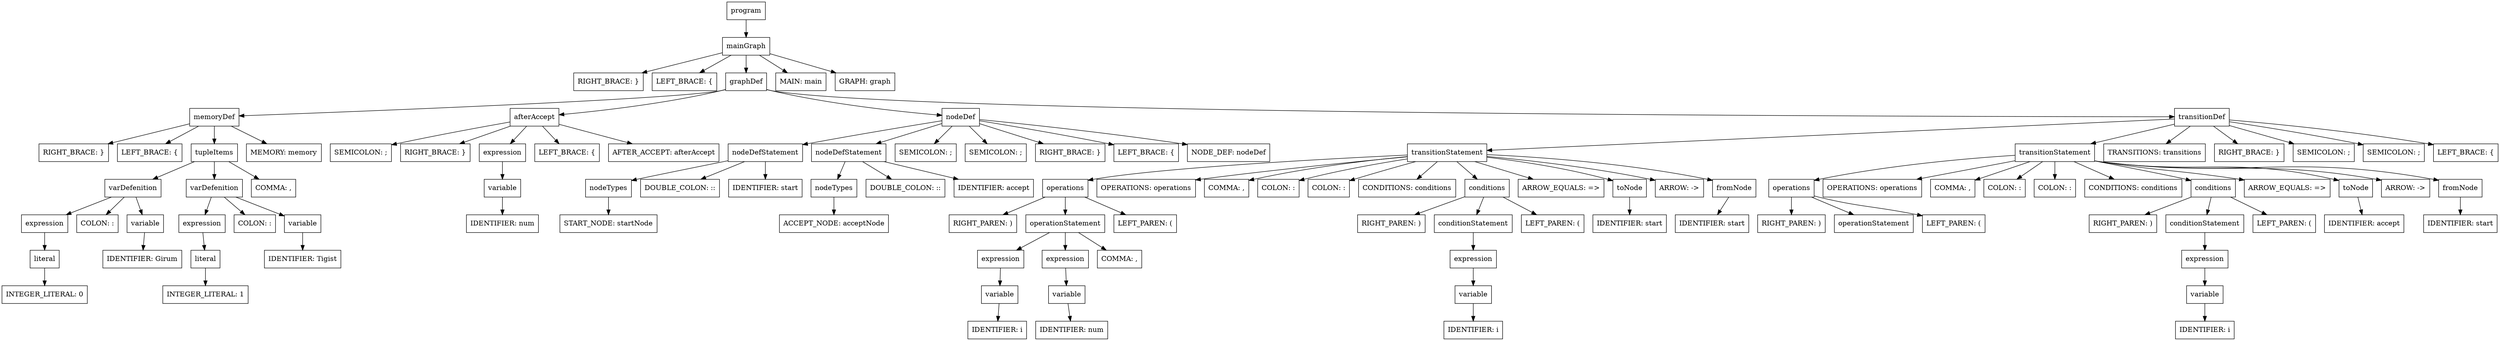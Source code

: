 digraph ParseTree {
    node [shape=box];
    node0 [label="program"];
    node1 [label="mainGraph"];
    node0 -> node1;
    node2 [label="RIGHT_BRACE: }"];
    node1 -> node2;
    node3 [label="LEFT_BRACE: {"];
    node1 -> node3;
    node4 [label="graphDef"];
    node1 -> node4;
    node5 [label="memoryDef"];
    node4 -> node5;
    node6 [label="RIGHT_BRACE: }"];
    node5 -> node6;
    node7 [label="LEFT_BRACE: {"];
    node5 -> node7;
    node8 [label="tupleItems"];
    node5 -> node8;
    node9 [label="varDefenition"];
    node8 -> node9;
    node10 [label="expression"];
    node9 -> node10;
    node11 [label="literal"];
    node10 -> node11;
    node12 [label="INTEGER_LITERAL: 0"];
    node11 -> node12;
    node13 [label="COLON: :"];
    node9 -> node13;
    node14 [label="variable"];
    node9 -> node14;
    node15 [label="IDENTIFIER: Girum"];
    node14 -> node15;
    node16 [label="varDefenition"];
    node8 -> node16;
    node17 [label="expression"];
    node16 -> node17;
    node18 [label="literal"];
    node17 -> node18;
    node19 [label="INTEGER_LITERAL: 1"];
    node18 -> node19;
    node20 [label="COLON: :"];
    node16 -> node20;
    node21 [label="variable"];
    node16 -> node21;
    node22 [label="IDENTIFIER: Tigist"];
    node21 -> node22;
    node23 [label="COMMA: ,"];
    node8 -> node23;
    node24 [label="MEMORY: memory"];
    node5 -> node24;
    node25 [label="afterAccept"];
    node4 -> node25;
    node26 [label="SEMICOLON: ;"];
    node25 -> node26;
    node27 [label="RIGHT_BRACE: }"];
    node25 -> node27;
    node28 [label="expression"];
    node25 -> node28;
    node29 [label="variable"];
    node28 -> node29;
    node30 [label="IDENTIFIER: num"];
    node29 -> node30;
    node31 [label="LEFT_BRACE: {"];
    node25 -> node31;
    node32 [label="AFTER_ACCEPT: afterAccept"];
    node25 -> node32;
    node33 [label="nodeDef"];
    node4 -> node33;
    node34 [label="nodeDefStatement"];
    node33 -> node34;
    node35 [label="nodeTypes"];
    node34 -> node35;
    node36 [label="START_NODE: startNode"];
    node35 -> node36;
    node37 [label="DOUBLE_COLON: ::"];
    node34 -> node37;
    node38 [label="IDENTIFIER: start"];
    node34 -> node38;
    node39 [label="nodeDefStatement"];
    node33 -> node39;
    node40 [label="nodeTypes"];
    node39 -> node40;
    node41 [label="ACCEPT_NODE: acceptNode"];
    node40 -> node41;
    node42 [label="DOUBLE_COLON: ::"];
    node39 -> node42;
    node43 [label="IDENTIFIER: accept"];
    node39 -> node43;
    node44 [label="SEMICOLON: ;"];
    node33 -> node44;
    node45 [label="SEMICOLON: ;"];
    node33 -> node45;
    node46 [label="RIGHT_BRACE: }"];
    node33 -> node46;
    node47 [label="LEFT_BRACE: {"];
    node33 -> node47;
    node48 [label="NODE_DEF: nodeDef"];
    node33 -> node48;
    node49 [label="transitionDef"];
    node4 -> node49;
    node50 [label="transitionStatement"];
    node49 -> node50;
    node51 [label="operations"];
    node50 -> node51;
    node52 [label="RIGHT_PAREN: )"];
    node51 -> node52;
    node53 [label="operationStatement"];
    node51 -> node53;
    node54 [label="expression"];
    node53 -> node54;
    node55 [label="variable"];
    node54 -> node55;
    node56 [label="IDENTIFIER: i"];
    node55 -> node56;
    node57 [label="expression"];
    node53 -> node57;
    node58 [label="variable"];
    node57 -> node58;
    node59 [label="IDENTIFIER: num"];
    node58 -> node59;
    node60 [label="COMMA: ,"];
    node53 -> node60;
    node61 [label="LEFT_PAREN: ("];
    node51 -> node61;
    node62 [label="OPERATIONS: operations"];
    node50 -> node62;
    node63 [label="COMMA: ,"];
    node50 -> node63;
    node64 [label="COLON: :"];
    node50 -> node64;
    node65 [label="COLON: :"];
    node50 -> node65;
    node66 [label="CONDITIONS: conditions"];
    node50 -> node66;
    node67 [label="conditions"];
    node50 -> node67;
    node68 [label="RIGHT_PAREN: )"];
    node67 -> node68;
    node69 [label="conditionStatement"];
    node67 -> node69;
    node70 [label="expression"];
    node69 -> node70;
    node71 [label="variable"];
    node70 -> node71;
    node72 [label="IDENTIFIER: i"];
    node71 -> node72;
    node73 [label="LEFT_PAREN: ("];
    node67 -> node73;
    node74 [label="ARROW_EQUALS: =>"];
    node50 -> node74;
    node75 [label="toNode"];
    node50 -> node75;
    node76 [label="IDENTIFIER: start"];
    node75 -> node76;
    node77 [label="ARROW: ->"];
    node50 -> node77;
    node78 [label="fromNode"];
    node50 -> node78;
    node79 [label="IDENTIFIER: start"];
    node78 -> node79;
    node80 [label="transitionStatement"];
    node49 -> node80;
    node81 [label="operations"];
    node80 -> node81;
    node82 [label="RIGHT_PAREN: )"];
    node81 -> node82;
    node83 [label="operationStatement"];
    node81 -> node83;
    node84 [label="LEFT_PAREN: ("];
    node81 -> node84;
    node85 [label="OPERATIONS: operations"];
    node80 -> node85;
    node86 [label="COMMA: ,"];
    node80 -> node86;
    node87 [label="COLON: :"];
    node80 -> node87;
    node88 [label="COLON: :"];
    node80 -> node88;
    node89 [label="CONDITIONS: conditions"];
    node80 -> node89;
    node90 [label="conditions"];
    node80 -> node90;
    node91 [label="RIGHT_PAREN: )"];
    node90 -> node91;
    node92 [label="conditionStatement"];
    node90 -> node92;
    node93 [label="expression"];
    node92 -> node93;
    node94 [label="variable"];
    node93 -> node94;
    node95 [label="IDENTIFIER: i"];
    node94 -> node95;
    node96 [label="LEFT_PAREN: ("];
    node90 -> node96;
    node97 [label="ARROW_EQUALS: =>"];
    node80 -> node97;
    node98 [label="toNode"];
    node80 -> node98;
    node99 [label="IDENTIFIER: accept"];
    node98 -> node99;
    node100 [label="ARROW: ->"];
    node80 -> node100;
    node101 [label="fromNode"];
    node80 -> node101;
    node102 [label="IDENTIFIER: start"];
    node101 -> node102;
    node103 [label="TRANSITIONS: transitions"];
    node49 -> node103;
    node104 [label="RIGHT_BRACE: }"];
    node49 -> node104;
    node105 [label="SEMICOLON: ;"];
    node49 -> node105;
    node106 [label="SEMICOLON: ;"];
    node49 -> node106;
    node107 [label="LEFT_BRACE: {"];
    node49 -> node107;
    node108 [label="MAIN: main"];
    node1 -> node108;
    node109 [label="GRAPH: graph"];
    node1 -> node109;
}
